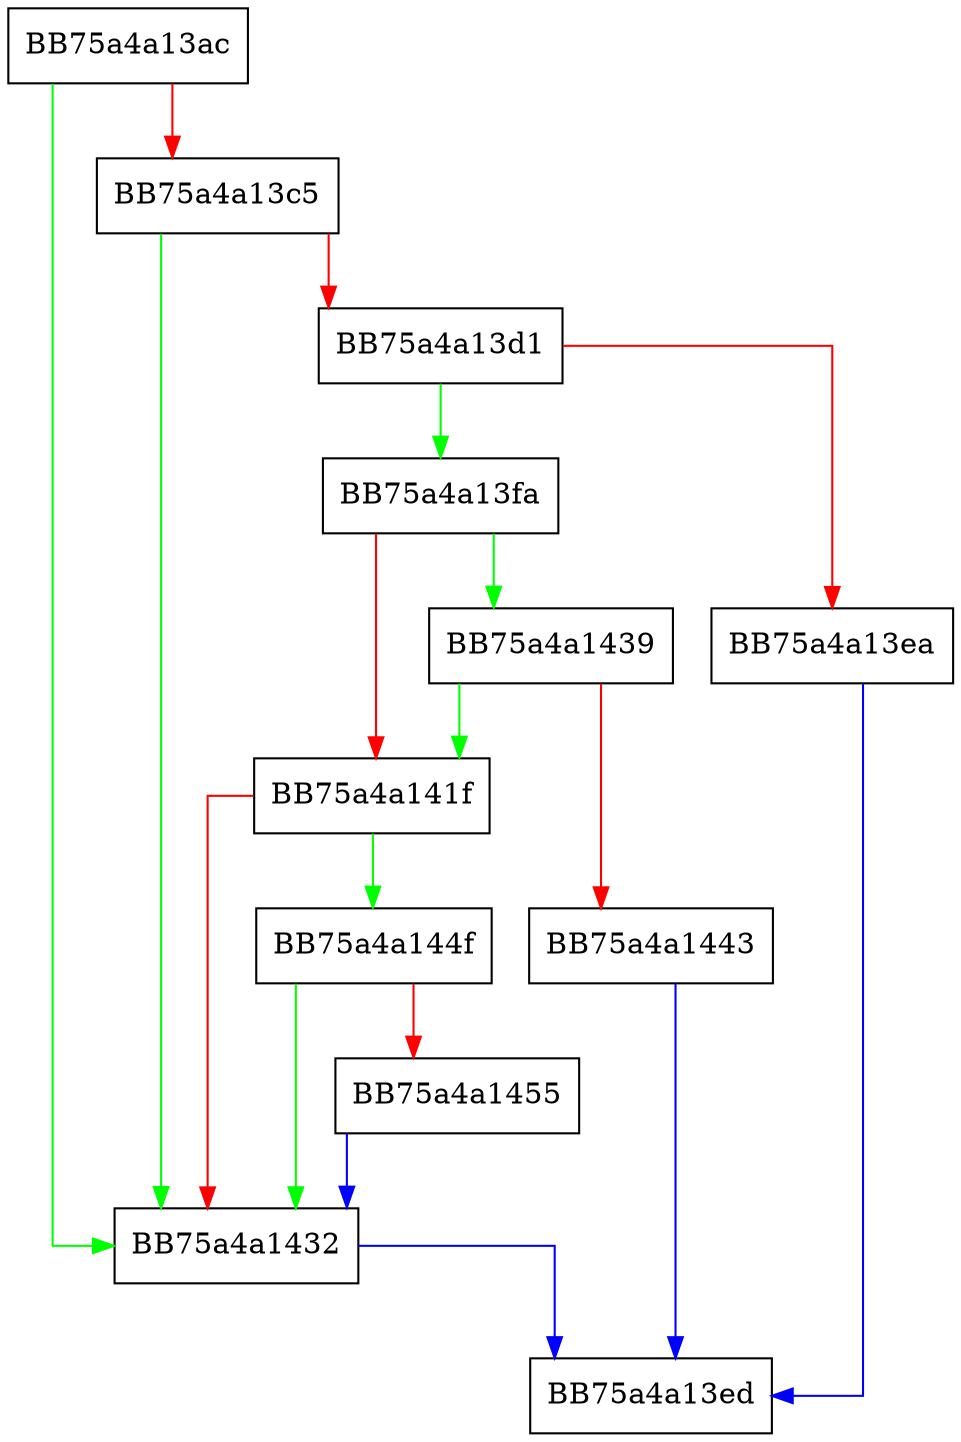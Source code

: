 digraph GetSpynetExtraAttributeUlonglong {
  node [shape="box"];
  graph [splines=ortho];
  BB75a4a13ac -> BB75a4a1432 [color="green"];
  BB75a4a13ac -> BB75a4a13c5 [color="red"];
  BB75a4a13c5 -> BB75a4a1432 [color="green"];
  BB75a4a13c5 -> BB75a4a13d1 [color="red"];
  BB75a4a13d1 -> BB75a4a13fa [color="green"];
  BB75a4a13d1 -> BB75a4a13ea [color="red"];
  BB75a4a13ea -> BB75a4a13ed [color="blue"];
  BB75a4a13fa -> BB75a4a1439 [color="green"];
  BB75a4a13fa -> BB75a4a141f [color="red"];
  BB75a4a141f -> BB75a4a144f [color="green"];
  BB75a4a141f -> BB75a4a1432 [color="red"];
  BB75a4a1432 -> BB75a4a13ed [color="blue"];
  BB75a4a1439 -> BB75a4a141f [color="green"];
  BB75a4a1439 -> BB75a4a1443 [color="red"];
  BB75a4a1443 -> BB75a4a13ed [color="blue"];
  BB75a4a144f -> BB75a4a1432 [color="green"];
  BB75a4a144f -> BB75a4a1455 [color="red"];
  BB75a4a1455 -> BB75a4a1432 [color="blue"];
}